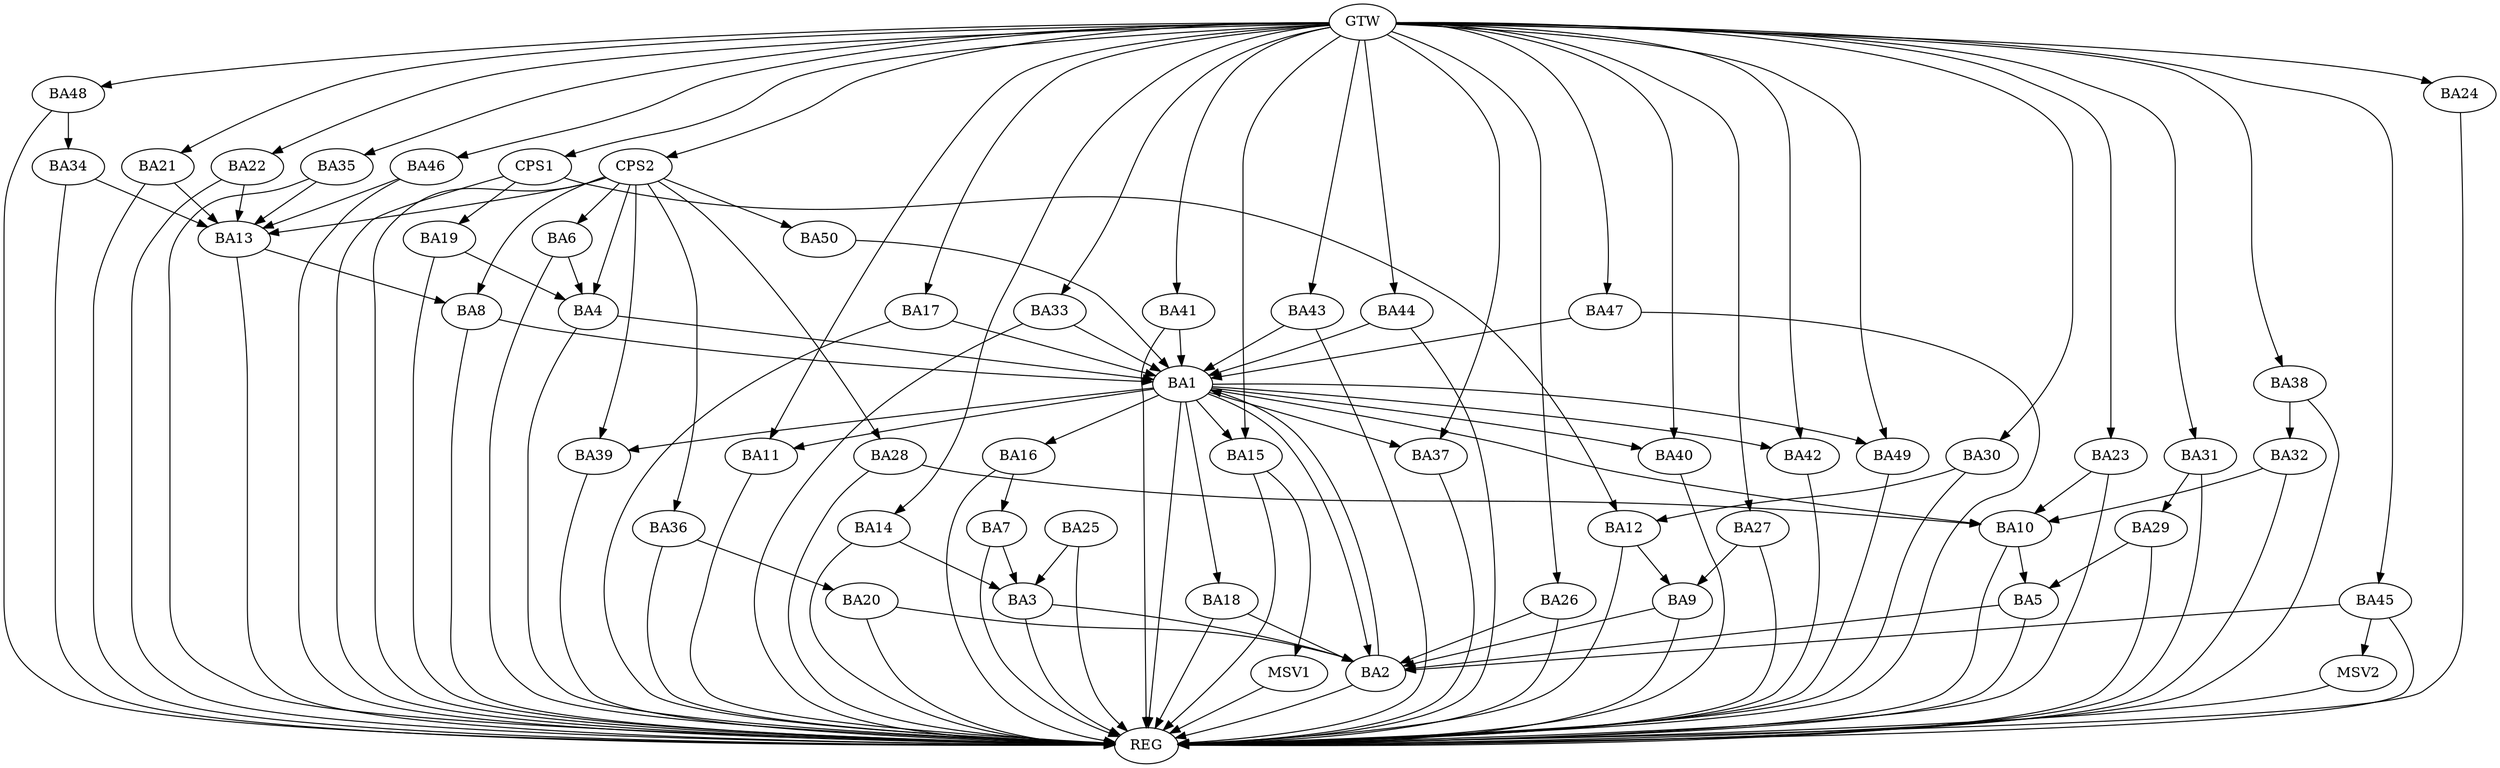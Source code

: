 strict digraph G {
  BA1 [ label="BA1" ];
  BA2 [ label="BA2" ];
  BA3 [ label="BA3" ];
  BA4 [ label="BA4" ];
  BA5 [ label="BA5" ];
  BA6 [ label="BA6" ];
  BA7 [ label="BA7" ];
  BA8 [ label="BA8" ];
  BA9 [ label="BA9" ];
  BA10 [ label="BA10" ];
  BA11 [ label="BA11" ];
  BA12 [ label="BA12" ];
  BA13 [ label="BA13" ];
  BA14 [ label="BA14" ];
  BA15 [ label="BA15" ];
  BA16 [ label="BA16" ];
  BA17 [ label="BA17" ];
  BA18 [ label="BA18" ];
  BA19 [ label="BA19" ];
  BA20 [ label="BA20" ];
  BA21 [ label="BA21" ];
  BA22 [ label="BA22" ];
  BA23 [ label="BA23" ];
  BA24 [ label="BA24" ];
  BA25 [ label="BA25" ];
  BA26 [ label="BA26" ];
  BA27 [ label="BA27" ];
  BA28 [ label="BA28" ];
  BA29 [ label="BA29" ];
  BA30 [ label="BA30" ];
  BA31 [ label="BA31" ];
  BA32 [ label="BA32" ];
  BA33 [ label="BA33" ];
  BA34 [ label="BA34" ];
  BA35 [ label="BA35" ];
  BA36 [ label="BA36" ];
  BA37 [ label="BA37" ];
  BA38 [ label="BA38" ];
  BA39 [ label="BA39" ];
  BA40 [ label="BA40" ];
  BA41 [ label="BA41" ];
  BA42 [ label="BA42" ];
  BA43 [ label="BA43" ];
  BA44 [ label="BA44" ];
  BA45 [ label="BA45" ];
  BA46 [ label="BA46" ];
  BA47 [ label="BA47" ];
  BA48 [ label="BA48" ];
  BA49 [ label="BA49" ];
  BA50 [ label="BA50" ];
  CPS1 [ label="CPS1" ];
  CPS2 [ label="CPS2" ];
  GTW [ label="GTW" ];
  REG [ label="REG" ];
  MSV1 [ label="MSV1" ];
  MSV2 [ label="MSV2" ];
  BA1 -> BA2;
  BA2 -> BA1;
  BA3 -> BA2;
  BA4 -> BA1;
  BA5 -> BA2;
  BA6 -> BA4;
  BA7 -> BA3;
  BA8 -> BA1;
  BA9 -> BA2;
  BA10 -> BA5;
  BA12 -> BA9;
  BA13 -> BA8;
  BA14 -> BA3;
  BA16 -> BA7;
  BA17 -> BA1;
  BA18 -> BA2;
  BA19 -> BA4;
  BA20 -> BA2;
  BA21 -> BA13;
  BA22 -> BA13;
  BA23 -> BA10;
  BA25 -> BA3;
  BA26 -> BA2;
  BA27 -> BA9;
  BA28 -> BA10;
  BA29 -> BA5;
  BA30 -> BA12;
  BA31 -> BA29;
  BA32 -> BA10;
  BA33 -> BA1;
  BA34 -> BA13;
  BA35 -> BA13;
  BA36 -> BA20;
  BA38 -> BA32;
  BA41 -> BA1;
  BA43 -> BA1;
  BA44 -> BA1;
  BA45 -> BA2;
  BA46 -> BA13;
  BA47 -> BA1;
  BA48 -> BA34;
  BA50 -> BA1;
  CPS1 -> BA19;
  CPS1 -> BA12;
  CPS2 -> BA28;
  CPS2 -> BA39;
  CPS2 -> BA13;
  CPS2 -> BA36;
  CPS2 -> BA50;
  CPS2 -> BA6;
  CPS2 -> BA8;
  CPS2 -> BA4;
  GTW -> BA11;
  GTW -> BA14;
  GTW -> BA15;
  GTW -> BA17;
  GTW -> BA21;
  GTW -> BA22;
  GTW -> BA23;
  GTW -> BA24;
  GTW -> BA26;
  GTW -> BA27;
  GTW -> BA30;
  GTW -> BA31;
  GTW -> BA33;
  GTW -> BA35;
  GTW -> BA37;
  GTW -> BA38;
  GTW -> BA40;
  GTW -> BA41;
  GTW -> BA42;
  GTW -> BA43;
  GTW -> BA44;
  GTW -> BA45;
  GTW -> BA46;
  GTW -> BA47;
  GTW -> BA48;
  GTW -> BA49;
  GTW -> CPS1;
  GTW -> CPS2;
  BA1 -> REG;
  BA2 -> REG;
  BA3 -> REG;
  BA4 -> REG;
  BA5 -> REG;
  BA6 -> REG;
  BA7 -> REG;
  BA8 -> REG;
  BA9 -> REG;
  BA10 -> REG;
  BA11 -> REG;
  BA12 -> REG;
  BA13 -> REG;
  BA14 -> REG;
  BA15 -> REG;
  BA16 -> REG;
  BA17 -> REG;
  BA18 -> REG;
  BA19 -> REG;
  BA20 -> REG;
  BA21 -> REG;
  BA22 -> REG;
  BA23 -> REG;
  BA24 -> REG;
  BA25 -> REG;
  BA26 -> REG;
  BA27 -> REG;
  BA28 -> REG;
  BA29 -> REG;
  BA30 -> REG;
  BA31 -> REG;
  BA32 -> REG;
  BA33 -> REG;
  BA34 -> REG;
  BA35 -> REG;
  BA36 -> REG;
  BA37 -> REG;
  BA38 -> REG;
  BA39 -> REG;
  BA40 -> REG;
  BA41 -> REG;
  BA42 -> REG;
  BA43 -> REG;
  BA44 -> REG;
  BA45 -> REG;
  BA46 -> REG;
  BA47 -> REG;
  BA48 -> REG;
  BA49 -> REG;
  CPS1 -> REG;
  CPS2 -> REG;
  BA1 -> BA11;
  BA1 -> BA18;
  BA1 -> BA10;
  BA1 -> BA15;
  BA1 -> BA49;
  BA1 -> BA37;
  BA1 -> BA16;
  BA1 -> BA42;
  BA1 -> BA39;
  BA1 -> BA40;
  BA15 -> MSV1;
  MSV1 -> REG;
  BA45 -> MSV2;
  MSV2 -> REG;
}
